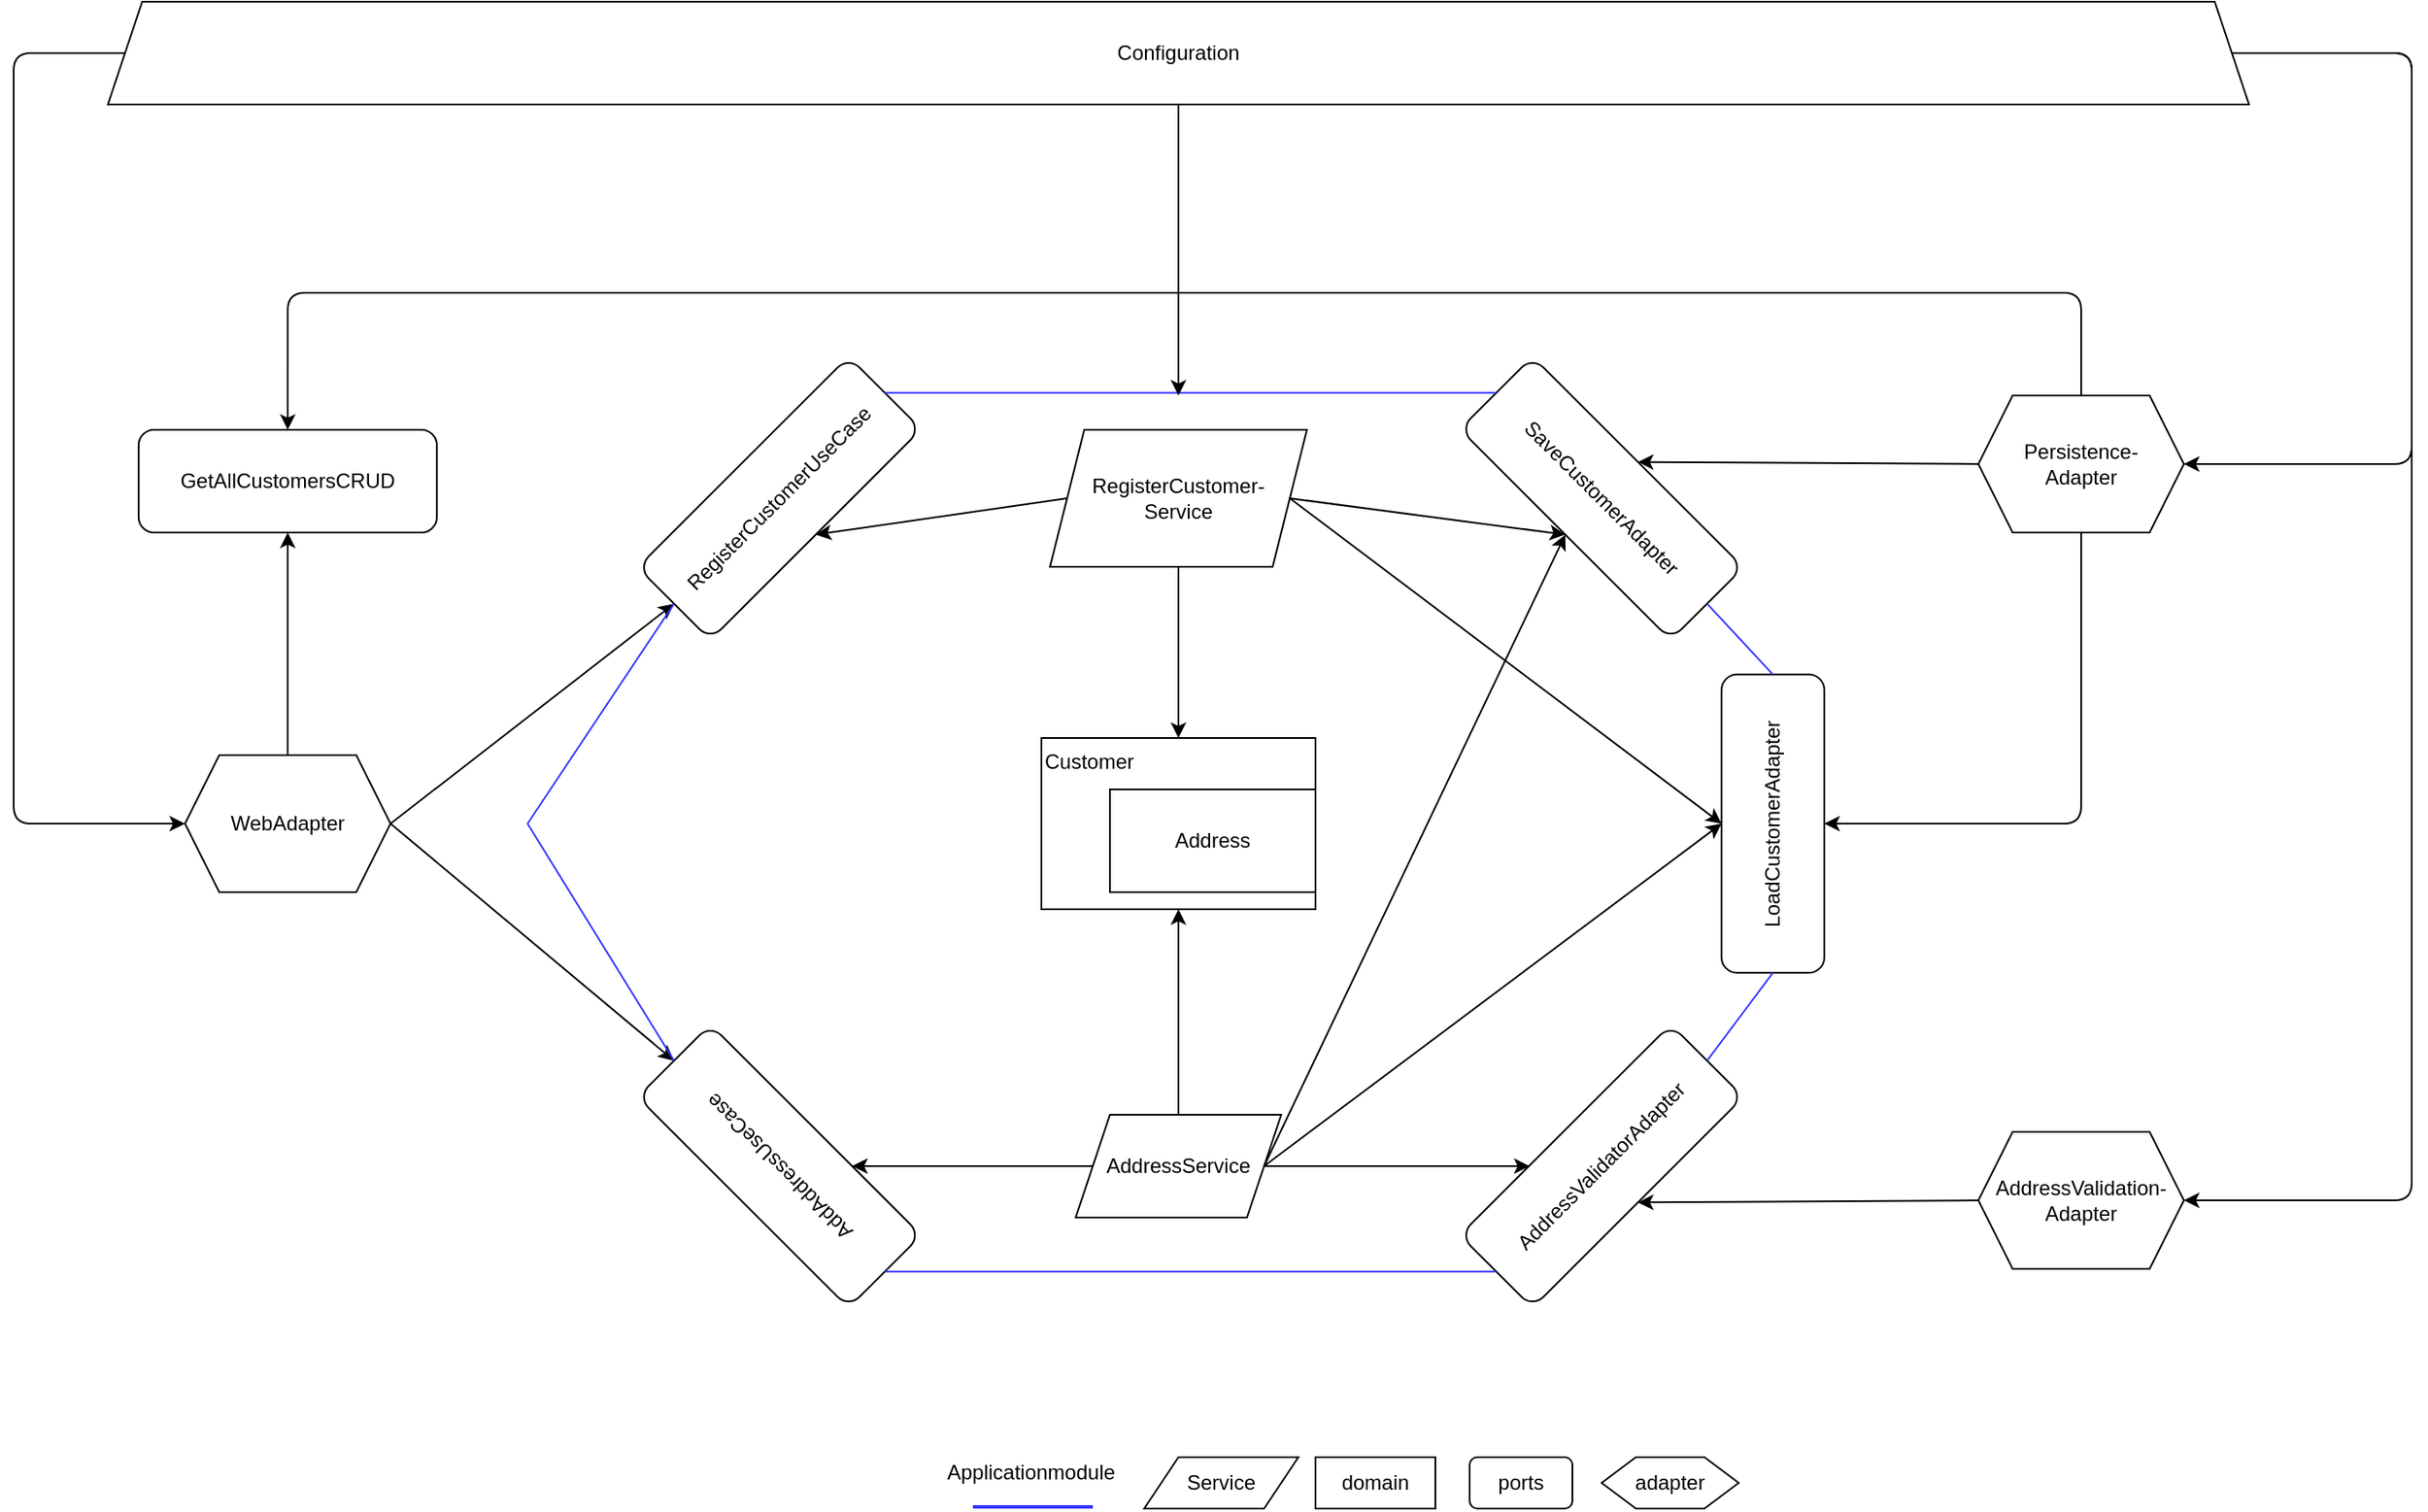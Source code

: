 <mxfile version="14.4.9" type="device"><diagram id="gx9Nw2zk0I0ZlYx_-rDY" name="Page-1"><mxGraphModel dx="2827" dy="1194" grid="1" gridSize="10" guides="1" tooltips="1" connect="1" arrows="1" fold="1" page="1" pageScale="1" pageWidth="827" pageHeight="1169" math="0" shadow="0"><root><mxCell id="0"/><mxCell id="1" parent="0"/><mxCell id="ZwKHZZJPzUnkXhQlEvRv-2" value="Customer" style="rounded=0;whiteSpace=wrap;html=1;align=left;verticalAlign=top;" vertex="1" parent="1"><mxGeometry x="280" y="520" width="160" height="100" as="geometry"/></mxCell><mxCell id="ZwKHZZJPzUnkXhQlEvRv-3" value="RegisterCustomerUseCase" style="rounded=1;whiteSpace=wrap;html=1;rotation=-45;" vertex="1" parent="1"><mxGeometry x="40" y="350" width="174.13" height="60" as="geometry"/></mxCell><mxCell id="ZwKHZZJPzUnkXhQlEvRv-4" value="AddAddressUseCase" style="rounded=1;whiteSpace=wrap;html=1;rotation=-135;" vertex="1" parent="1"><mxGeometry x="40" y="740" width="174.13" height="60" as="geometry"/></mxCell><mxCell id="ZwKHZZJPzUnkXhQlEvRv-6" value="SaveCustomerAdapter" style="rounded=1;whiteSpace=wrap;html=1;rotation=45;" vertex="1" parent="1"><mxGeometry x="520" y="350" width="174.13" height="60" as="geometry"/></mxCell><mxCell id="ZwKHZZJPzUnkXhQlEvRv-7" value="LoadCustomerAdapter" style="rounded=1;whiteSpace=wrap;html=1;rotation=-90;" vertex="1" parent="1"><mxGeometry x="620" y="540" width="174.13" height="60" as="geometry"/></mxCell><mxCell id="ZwKHZZJPzUnkXhQlEvRv-8" value="AddressValidatorAdapter" style="rounded=1;whiteSpace=wrap;html=1;rotation=-45;" vertex="1" parent="1"><mxGeometry x="520" y="740" width="174.13" height="60" as="geometry"/></mxCell><mxCell id="ZwKHZZJPzUnkXhQlEvRv-9" value="ports" style="rounded=1;whiteSpace=wrap;html=1;" vertex="1" parent="1"><mxGeometry x="530" y="940" width="60" height="30" as="geometry"/></mxCell><mxCell id="ZwKHZZJPzUnkXhQlEvRv-11" value="AddressValidation-&lt;br&gt;Adapter" style="shape=hexagon;perimeter=hexagonPerimeter2;whiteSpace=wrap;html=1;fixedSize=1;" vertex="1" parent="1"><mxGeometry x="827" y="750" width="120" height="80" as="geometry"/></mxCell><mxCell id="ZwKHZZJPzUnkXhQlEvRv-12" value="WebAdapter" style="shape=hexagon;perimeter=hexagonPerimeter2;whiteSpace=wrap;html=1;fixedSize=1;" vertex="1" parent="1"><mxGeometry x="-220" y="530" width="120" height="80" as="geometry"/></mxCell><mxCell id="ZwKHZZJPzUnkXhQlEvRv-13" value="Persistence-&lt;br&gt;Adapter" style="shape=hexagon;perimeter=hexagonPerimeter2;whiteSpace=wrap;html=1;fixedSize=1;" vertex="1" parent="1"><mxGeometry x="827" y="320" width="120" height="80" as="geometry"/></mxCell><mxCell id="ZwKHZZJPzUnkXhQlEvRv-14" value="" style="endArrow=classic;html=1;exitX=0;exitY=0.5;exitDx=0;exitDy=0;entryX=0.5;entryY=0;entryDx=0;entryDy=0;" edge="1" parent="1" source="ZwKHZZJPzUnkXhQlEvRv-13" target="ZwKHZZJPzUnkXhQlEvRv-6"><mxGeometry width="50" height="50" relative="1" as="geometry"><mxPoint x="850" y="520" as="sourcePoint"/><mxPoint x="900" y="470" as="targetPoint"/></mxGeometry></mxCell><mxCell id="ZwKHZZJPzUnkXhQlEvRv-15" value="" style="endArrow=classic;html=1;exitX=0;exitY=0.5;exitDx=0;exitDy=0;entryX=0.5;entryY=1;entryDx=0;entryDy=0;" edge="1" parent="1" source="ZwKHZZJPzUnkXhQlEvRv-11" target="ZwKHZZJPzUnkXhQlEvRv-8"><mxGeometry width="50" height="50" relative="1" as="geometry"><mxPoint x="837" y="370" as="sourcePoint"/><mxPoint x="638.278" y="368.787" as="targetPoint"/></mxGeometry></mxCell><mxCell id="ZwKHZZJPzUnkXhQlEvRv-16" value="" style="endArrow=classic;html=1;exitX=0.5;exitY=1;exitDx=0;exitDy=0;entryX=0.5;entryY=1;entryDx=0;entryDy=0;" edge="1" parent="1" source="ZwKHZZJPzUnkXhQlEvRv-13" target="ZwKHZZJPzUnkXhQlEvRv-7"><mxGeometry width="50" height="50" relative="1" as="geometry"><mxPoint x="837" y="370" as="sourcePoint"/><mxPoint x="638.278" y="368.787" as="targetPoint"/><Array as="points"><mxPoint x="887" y="570"/></Array></mxGeometry></mxCell><mxCell id="ZwKHZZJPzUnkXhQlEvRv-17" value="" style="endArrow=classic;html=1;exitX=1;exitY=0.5;exitDx=0;exitDy=0;entryX=0;entryY=0.5;entryDx=0;entryDy=0;" edge="1" parent="1" source="ZwKHZZJPzUnkXhQlEvRv-12" target="ZwKHZZJPzUnkXhQlEvRv-3"><mxGeometry width="50" height="50" relative="1" as="geometry"><mxPoint x="-120" y="510" as="sourcePoint"/><mxPoint x="-250" y="390" as="targetPoint"/></mxGeometry></mxCell><mxCell id="ZwKHZZJPzUnkXhQlEvRv-18" value="" style="endArrow=classic;html=1;entryX=1;entryY=0.5;entryDx=0;entryDy=0;exitX=1;exitY=0.5;exitDx=0;exitDy=0;" edge="1" parent="1" source="ZwKHZZJPzUnkXhQlEvRv-12" target="ZwKHZZJPzUnkXhQlEvRv-4"><mxGeometry width="50" height="50" relative="1" as="geometry"><mxPoint x="-89" y="560" as="sourcePoint"/><mxPoint x="65.501" y="451.564" as="targetPoint"/></mxGeometry></mxCell><mxCell id="ZwKHZZJPzUnkXhQlEvRv-19" value="GetAllCustomersCRUD" style="rounded=1;whiteSpace=wrap;html=1;rotation=0;" vertex="1" parent="1"><mxGeometry x="-247.07" y="340" width="174.13" height="60" as="geometry"/></mxCell><mxCell id="ZwKHZZJPzUnkXhQlEvRv-20" value="" style="endArrow=classic;html=1;exitX=0.5;exitY=0;exitDx=0;exitDy=0;entryX=0.5;entryY=0;entryDx=0;entryDy=0;" edge="1" parent="1" source="ZwKHZZJPzUnkXhQlEvRv-13" target="ZwKHZZJPzUnkXhQlEvRv-19"><mxGeometry width="50" height="50" relative="1" as="geometry"><mxPoint x="630" y="290" as="sourcePoint"/><mxPoint x="680" y="240" as="targetPoint"/><Array as="points"><mxPoint x="887" y="260"/><mxPoint x="-160" y="260"/></Array></mxGeometry></mxCell><mxCell id="ZwKHZZJPzUnkXhQlEvRv-21" value="adapter" style="shape=hexagon;perimeter=hexagonPerimeter2;whiteSpace=wrap;html=1;fixedSize=1;" vertex="1" parent="1"><mxGeometry x="607.07" y="940" width="80" height="30" as="geometry"/></mxCell><mxCell id="ZwKHZZJPzUnkXhQlEvRv-22" value="domain" style="rounded=0;whiteSpace=wrap;html=1;" vertex="1" parent="1"><mxGeometry x="440" y="940" width="70" height="30" as="geometry"/></mxCell><mxCell id="ZwKHZZJPzUnkXhQlEvRv-23" value="Address" style="rounded=0;whiteSpace=wrap;html=1;" vertex="1" parent="1"><mxGeometry x="320" y="550" width="120" height="60" as="geometry"/></mxCell><mxCell id="ZwKHZZJPzUnkXhQlEvRv-25" value="RegisterCustomer-&lt;br&gt;Service" style="shape=parallelogram;perimeter=parallelogramPerimeter;whiteSpace=wrap;html=1;fixedSize=1;align=center;" vertex="1" parent="1"><mxGeometry x="285" y="340" width="150" height="80" as="geometry"/></mxCell><mxCell id="ZwKHZZJPzUnkXhQlEvRv-26" value="Service" style="shape=parallelogram;perimeter=parallelogramPerimeter;whiteSpace=wrap;html=1;fixedSize=1;align=center;" vertex="1" parent="1"><mxGeometry x="340" y="940" width="90" height="30" as="geometry"/></mxCell><mxCell id="ZwKHZZJPzUnkXhQlEvRv-27" value="AddressService" style="shape=parallelogram;perimeter=parallelogramPerimeter;whiteSpace=wrap;html=1;fixedSize=1;align=center;" vertex="1" parent="1"><mxGeometry x="300" y="740" width="120" height="60" as="geometry"/></mxCell><mxCell id="ZwKHZZJPzUnkXhQlEvRv-33" value="" style="endArrow=classic;html=1;exitX=1;exitY=0.5;exitDx=0;exitDy=0;entryX=0.5;entryY=1;entryDx=0;entryDy=0;" edge="1" parent="1" source="ZwKHZZJPzUnkXhQlEvRv-25" target="ZwKHZZJPzUnkXhQlEvRv-6"><mxGeometry width="50" height="50" relative="1" as="geometry"><mxPoint x="530" y="490" as="sourcePoint"/><mxPoint x="580" y="440" as="targetPoint"/></mxGeometry></mxCell><mxCell id="ZwKHZZJPzUnkXhQlEvRv-34" value="" style="endArrow=classic;html=1;exitX=1;exitY=0.5;exitDx=0;exitDy=0;entryX=0.5;entryY=0;entryDx=0;entryDy=0;" edge="1" parent="1" source="ZwKHZZJPzUnkXhQlEvRv-25" target="ZwKHZZJPzUnkXhQlEvRv-7"><mxGeometry width="50" height="50" relative="1" as="geometry"><mxPoint x="455" y="390" as="sourcePoint"/><mxPoint x="595.852" y="411.213" as="targetPoint"/></mxGeometry></mxCell><mxCell id="ZwKHZZJPzUnkXhQlEvRv-35" value="" style="endArrow=classic;html=1;exitX=1;exitY=0.5;exitDx=0;exitDy=0;entryX=0.5;entryY=0;entryDx=0;entryDy=0;" edge="1" parent="1" source="ZwKHZZJPzUnkXhQlEvRv-27" target="ZwKHZZJPzUnkXhQlEvRv-7"><mxGeometry width="50" height="50" relative="1" as="geometry"><mxPoint x="455" y="390" as="sourcePoint"/><mxPoint x="627.065" y="580" as="targetPoint"/></mxGeometry></mxCell><mxCell id="ZwKHZZJPzUnkXhQlEvRv-36" value="" style="endArrow=classic;html=1;entryX=0.5;entryY=1;entryDx=0;entryDy=0;" edge="1" parent="1" target="ZwKHZZJPzUnkXhQlEvRv-6"><mxGeometry width="50" height="50" relative="1" as="geometry"><mxPoint x="410" y="770" as="sourcePoint"/><mxPoint x="627.065" y="580" as="targetPoint"/></mxGeometry></mxCell><mxCell id="ZwKHZZJPzUnkXhQlEvRv-37" value="" style="endArrow=classic;html=1;exitX=1;exitY=0.5;exitDx=0;exitDy=0;" edge="1" parent="1" source="ZwKHZZJPzUnkXhQlEvRv-27"><mxGeometry width="50" height="50" relative="1" as="geometry"><mxPoint x="430" y="790" as="sourcePoint"/><mxPoint x="565" y="770" as="targetPoint"/></mxGeometry></mxCell><mxCell id="ZwKHZZJPzUnkXhQlEvRv-38" value="" style="endArrow=classic;html=1;exitX=0;exitY=0.5;exitDx=0;exitDy=0;" edge="1" parent="1" source="ZwKHZZJPzUnkXhQlEvRv-27" target="ZwKHZZJPzUnkXhQlEvRv-4"><mxGeometry width="50" height="50" relative="1" as="geometry"><mxPoint x="420" y="780" as="sourcePoint"/><mxPoint x="575" y="780" as="targetPoint"/></mxGeometry></mxCell><mxCell id="ZwKHZZJPzUnkXhQlEvRv-39" value="" style="endArrow=classic;html=1;exitX=0;exitY=0.5;exitDx=0;exitDy=0;entryX=0.5;entryY=1;entryDx=0;entryDy=0;" edge="1" parent="1" source="ZwKHZZJPzUnkXhQlEvRv-25" target="ZwKHZZJPzUnkXhQlEvRv-3"><mxGeometry width="50" height="50" relative="1" as="geometry"><mxPoint x="160" y="500" as="sourcePoint"/><mxPoint x="210" y="450" as="targetPoint"/></mxGeometry></mxCell><mxCell id="ZwKHZZJPzUnkXhQlEvRv-40" value="" style="endArrow=classic;html=1;exitX=0.5;exitY=1;exitDx=0;exitDy=0;entryX=0.5;entryY=0;entryDx=0;entryDy=0;" edge="1" parent="1" source="ZwKHZZJPzUnkXhQlEvRv-25" target="ZwKHZZJPzUnkXhQlEvRv-2"><mxGeometry width="50" height="50" relative="1" as="geometry"><mxPoint x="430" y="790" as="sourcePoint"/><mxPoint x="585" y="790" as="targetPoint"/></mxGeometry></mxCell><mxCell id="ZwKHZZJPzUnkXhQlEvRv-41" value="" style="endArrow=classic;html=1;exitX=0.5;exitY=0;exitDx=0;exitDy=0;entryX=0.5;entryY=1;entryDx=0;entryDy=0;" edge="1" parent="1" source="ZwKHZZJPzUnkXhQlEvRv-27" target="ZwKHZZJPzUnkXhQlEvRv-2"><mxGeometry width="50" height="50" relative="1" as="geometry"><mxPoint x="370" y="430" as="sourcePoint"/><mxPoint x="350" y="620" as="targetPoint"/></mxGeometry></mxCell><mxCell id="ZwKHZZJPzUnkXhQlEvRv-42" value="" style="endArrow=classic;html=1;exitX=0.5;exitY=0;exitDx=0;exitDy=0;" edge="1" parent="1" source="ZwKHZZJPzUnkXhQlEvRv-12" target="ZwKHZZJPzUnkXhQlEvRv-19"><mxGeometry width="50" height="50" relative="1" as="geometry"><mxPoint x="-200" y="520" as="sourcePoint"/><mxPoint x="-150" y="470" as="targetPoint"/></mxGeometry></mxCell><mxCell id="ZwKHZZJPzUnkXhQlEvRv-44" value="" style="endArrow=none;html=1;entryX=0;entryY=0.5;entryDx=0;entryDy=0;exitX=0;exitY=0.5;exitDx=0;exitDy=0;strokeColor=#3333FF;" edge="1" parent="1" source="ZwKHZZJPzUnkXhQlEvRv-8" target="ZwKHZZJPzUnkXhQlEvRv-4"><mxGeometry width="50" height="50" relative="1" as="geometry"><mxPoint x="75.501" y="718.436" as="sourcePoint"/><mxPoint x="75.501" y="451.564" as="targetPoint"/></mxGeometry></mxCell><mxCell id="ZwKHZZJPzUnkXhQlEvRv-45" value="" style="endArrow=none;html=1;entryX=1;entryY=0.5;entryDx=0;entryDy=0;exitX=0;exitY=0.5;exitDx=0;exitDy=0;strokeColor=#3333FF;" edge="1" parent="1" source="ZwKHZZJPzUnkXhQlEvRv-7" target="ZwKHZZJPzUnkXhQlEvRv-8"><mxGeometry width="50" height="50" relative="1" as="geometry"><mxPoint x="555.501" y="841.564" as="sourcePoint"/><mxPoint x="198.629" y="841.564" as="targetPoint"/></mxGeometry></mxCell><mxCell id="ZwKHZZJPzUnkXhQlEvRv-46" value="" style="endArrow=none;html=1;entryX=1;entryY=0.5;entryDx=0;entryDy=0;exitX=1;exitY=0.5;exitDx=0;exitDy=0;strokeColor=#3333FF;" edge="1" parent="1" source="ZwKHZZJPzUnkXhQlEvRv-7" target="ZwKHZZJPzUnkXhQlEvRv-6"><mxGeometry width="50" height="50" relative="1" as="geometry"><mxPoint x="677.065" y="667.065" as="sourcePoint"/><mxPoint x="678.629" y="718.436" as="targetPoint"/></mxGeometry></mxCell><mxCell id="ZwKHZZJPzUnkXhQlEvRv-47" value="" style="endArrow=none;html=1;entryX=1;entryY=0.5;entryDx=0;entryDy=0;exitX=0;exitY=0.5;exitDx=0;exitDy=0;strokeColor=#3333FF;" edge="1" parent="1" source="ZwKHZZJPzUnkXhQlEvRv-6" target="ZwKHZZJPzUnkXhQlEvRv-3"><mxGeometry width="50" height="50" relative="1" as="geometry"><mxPoint x="687.065" y="677.065" as="sourcePoint"/><mxPoint x="688.629" y="728.436" as="targetPoint"/></mxGeometry></mxCell><mxCell id="ZwKHZZJPzUnkXhQlEvRv-48" value="" style="endArrow=none;html=1;strokeColor=#3333FF;fontColor=#000000;exitX=1;exitY=0.5;exitDx=0;exitDy=0;" edge="1" parent="1" source="ZwKHZZJPzUnkXhQlEvRv-4"><mxGeometry width="50" height="50" relative="1" as="geometry"><mxPoint x="60" y="620" as="sourcePoint"/><mxPoint x="-20" y="570" as="targetPoint"/></mxGeometry></mxCell><mxCell id="ZwKHZZJPzUnkXhQlEvRv-49" value="" style="endArrow=none;html=1;strokeColor=#3333FF;fontColor=#000000;entryX=0;entryY=0.5;entryDx=0;entryDy=0;" edge="1" parent="1" target="ZwKHZZJPzUnkXhQlEvRv-3"><mxGeometry width="50" height="50" relative="1" as="geometry"><mxPoint x="-20" y="570" as="sourcePoint"/><mxPoint x="-10" y="580" as="targetPoint"/></mxGeometry></mxCell><mxCell id="ZwKHZZJPzUnkXhQlEvRv-50" value="Configuration" style="shape=trapezoid;perimeter=trapezoidPerimeter;whiteSpace=wrap;html=1;fixedSize=1;fontColor=#000000;align=center;" vertex="1" parent="1"><mxGeometry x="-265" y="90" width="1250" height="60" as="geometry"/></mxCell><mxCell id="ZwKHZZJPzUnkXhQlEvRv-51" value="" style="endArrow=classic;html=1;fontColor=#000000;exitX=0;exitY=0.5;exitDx=0;exitDy=0;entryX=0;entryY=0.5;entryDx=0;entryDy=0;" edge="1" parent="1" source="ZwKHZZJPzUnkXhQlEvRv-50" target="ZwKHZZJPzUnkXhQlEvRv-12"><mxGeometry width="50" height="50" relative="1" as="geometry"><mxPoint x="-390" y="200" as="sourcePoint"/><mxPoint x="-380" y="120" as="targetPoint"/><Array as="points"><mxPoint x="-320" y="120"/><mxPoint x="-320" y="570"/></Array></mxGeometry></mxCell><mxCell id="ZwKHZZJPzUnkXhQlEvRv-52" value="" style="endArrow=classic;html=1;fontColor=#000000;exitX=1;exitY=0.5;exitDx=0;exitDy=0;entryX=1;entryY=0.5;entryDx=0;entryDy=0;" edge="1" parent="1" source="ZwKHZZJPzUnkXhQlEvRv-50" target="ZwKHZZJPzUnkXhQlEvRv-13"><mxGeometry width="50" height="50" relative="1" as="geometry"><mxPoint x="-200" y="130" as="sourcePoint"/><mxPoint x="-210" y="580" as="targetPoint"/><Array as="points"><mxPoint x="1080" y="120"/><mxPoint x="1080" y="360"/></Array></mxGeometry></mxCell><mxCell id="ZwKHZZJPzUnkXhQlEvRv-53" value="" style="endArrow=classic;html=1;fontColor=#000000;exitX=1;exitY=0.5;exitDx=0;exitDy=0;entryX=1;entryY=0.5;entryDx=0;entryDy=0;" edge="1" parent="1" source="ZwKHZZJPzUnkXhQlEvRv-50" target="ZwKHZZJPzUnkXhQlEvRv-11"><mxGeometry width="50" height="50" relative="1" as="geometry"><mxPoint x="1030" y="130" as="sourcePoint"/><mxPoint x="957" y="370" as="targetPoint"/><Array as="points"><mxPoint x="1080" y="120"/><mxPoint x="1080" y="790"/></Array></mxGeometry></mxCell><mxCell id="ZwKHZZJPzUnkXhQlEvRv-54" value="" style="endArrow=classic;html=1;strokeColor=#000000;fontColor=#000000;exitX=0.5;exitY=1;exitDx=0;exitDy=0;" edge="1" parent="1" source="ZwKHZZJPzUnkXhQlEvRv-50"><mxGeometry width="50" height="50" relative="1" as="geometry"><mxPoint x="250" y="240" as="sourcePoint"/><mxPoint x="360" y="320" as="targetPoint"/></mxGeometry></mxCell><mxCell id="ZwKHZZJPzUnkXhQlEvRv-55" value="" style="endArrow=none;html=1;fontColor=#000000;strokeColor=#3333FF;strokeWidth=2;" edge="1" parent="1"><mxGeometry width="50" height="50" relative="1" as="geometry"><mxPoint x="240" y="969" as="sourcePoint"/><mxPoint x="310" y="969" as="targetPoint"/></mxGeometry></mxCell><mxCell id="ZwKHZZJPzUnkXhQlEvRv-56" value="Applicationmodule" style="text;html=1;strokeColor=none;fillColor=none;align=center;verticalAlign=middle;whiteSpace=wrap;rounded=0;fontColor=#000000;" vertex="1" parent="1"><mxGeometry x="254" y="939" width="40" height="20" as="geometry"/></mxCell></root></mxGraphModel></diagram></mxfile>